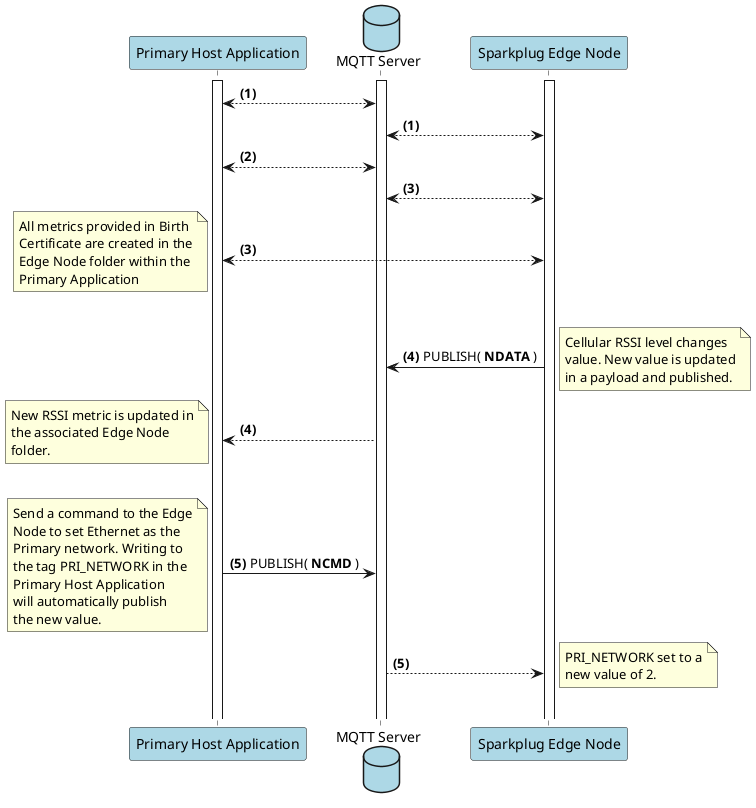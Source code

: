 @startuml
participant "Primary Host Application" as PrimApp #lightblue
database "MQTT Server" as Server #lightblue
participant "Sparkplug Edge Node" as EdgeNode #lightblue

activate PrimApp
activate Server
activate EdgeNode


autonumber 1 "<b>(#)"
PrimApp <--> Server
autonumber 1 "<b>(#)"
Server <--> EdgeNode

PrimApp <--> Server


Server <--> EdgeNode
autonumber 3 "<b>(#)"
PrimApp <--> EdgeNode
note left
All metrics provided in Birth
Certificate are created in the
Edge Node folder within the
Primary Application
end note

|||

Server <- EdgeNode : PUBLISH( **NDATA** )
note right
Cellular RSSI level changes
value. New value is updated
in a payload and published.
end note

autonumber 4 "<b>(#)"
PrimApp <-- Server
note left
New RSSI metric is updated in
the associated Edge Node
folder.
end note

|||

autonumber 5 "<b>(#)"
PrimApp -> Server : PUBLISH( **NCMD** )
note left
Send a command to the Edge
Node to set Ethernet as the
Primary network. Writing to
the tag PRI_NETWORK in the
Primary Host Application
will automatically publish
the new value.
end note

autonumber 5 "<b>(#)"
Server --> EdgeNode
note right
PRI_NETWORK set to a
new value of 2.
end note

|||
@enduml